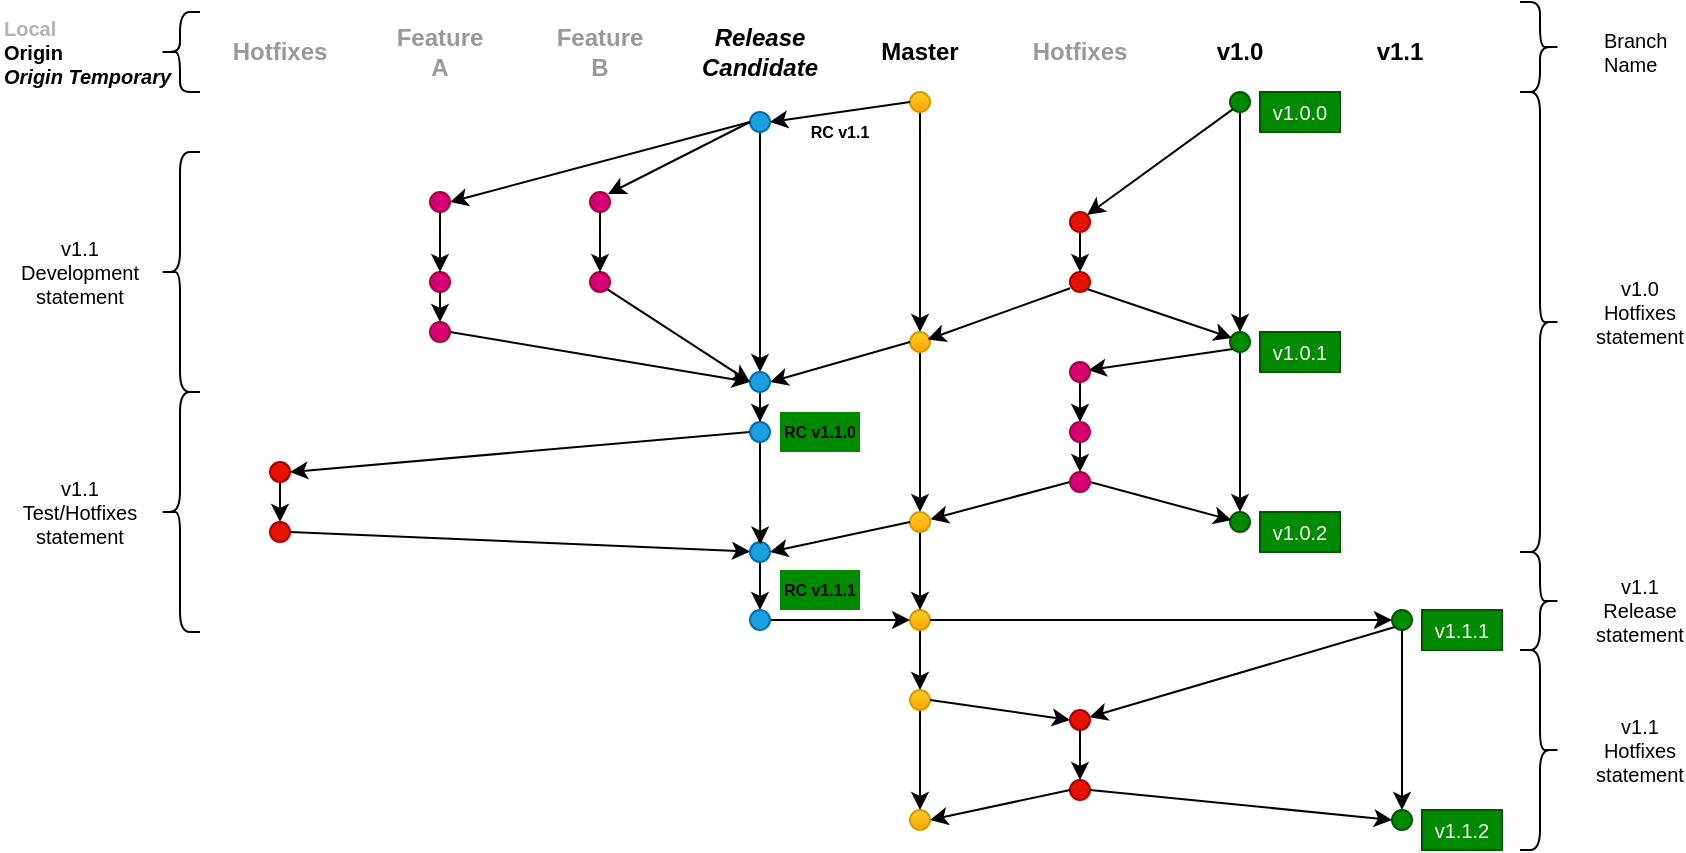 <mxfile version="14.2.9" type="github">
  <diagram name="Page-2" id="JZp0LYgIPEKNpuG5PZDB">
    <mxGraphModel dx="981" dy="486" grid="1" gridSize="10" guides="1" tooltips="1" connect="1" arrows="1" fold="1" page="1" pageScale="1" pageWidth="850" pageHeight="1100" math="0" shadow="0">
      <root>
        <mxCell id="TkWctTb4kfssdJq24P7h-0" />
        <mxCell id="TkWctTb4kfssdJq24P7h-1" parent="TkWctTb4kfssdJq24P7h-0" />
        <mxCell id="TkWctTb4kfssdJq24P7h-2" value="v1.0" style="text;html=1;strokeColor=none;fillColor=none;align=center;verticalAlign=middle;whiteSpace=wrap;rounded=0;fontStyle=1" parent="TkWctTb4kfssdJq24P7h-1" vertex="1">
          <mxGeometry x="600" y="20" width="40" height="20" as="geometry" />
        </mxCell>
        <mxCell id="TkWctTb4kfssdJq24P7h-3" value="Release Candidate" style="text;html=1;strokeColor=none;fillColor=none;align=center;verticalAlign=middle;whiteSpace=wrap;rounded=0;fontStyle=3" parent="TkWctTb4kfssdJq24P7h-1" vertex="1">
          <mxGeometry x="360" y="20" width="40" height="20" as="geometry" />
        </mxCell>
        <mxCell id="TkWctTb4kfssdJq24P7h-4" value="Feature A" style="text;html=1;strokeColor=none;fillColor=none;align=center;verticalAlign=middle;whiteSpace=wrap;rounded=0;fontColor=#999999;fontStyle=1" parent="TkWctTb4kfssdJq24P7h-1" vertex="1">
          <mxGeometry x="200" y="20" width="40" height="20" as="geometry" />
        </mxCell>
        <mxCell id="TkWctTb4kfssdJq24P7h-5" value="Master" style="text;html=1;strokeColor=none;fillColor=none;align=center;verticalAlign=middle;whiteSpace=wrap;rounded=0;fontStyle=1" parent="TkWctTb4kfssdJq24P7h-1" vertex="1">
          <mxGeometry x="440" y="20" width="40" height="20" as="geometry" />
        </mxCell>
        <mxCell id="TkWctTb4kfssdJq24P7h-6" value="Hotfixes" style="text;html=1;strokeColor=none;fillColor=none;align=center;verticalAlign=middle;whiteSpace=wrap;rounded=0;fontColor=#999999;fontStyle=1" parent="TkWctTb4kfssdJq24P7h-1" vertex="1">
          <mxGeometry x="110" y="20" width="60" height="20" as="geometry" />
        </mxCell>
        <mxCell id="TkWctTb4kfssdJq24P7h-7" value="" style="edgeStyle=none;rounded=0;orthogonalLoop=1;jettySize=auto;html=1;fontSize=10;fontColor=#000000;" parent="TkWctTb4kfssdJq24P7h-1" source="TkWctTb4kfssdJq24P7h-8" target="TkWctTb4kfssdJq24P7h-51" edge="1">
          <mxGeometry relative="1" as="geometry" />
        </mxCell>
        <mxCell id="TkWctTb4kfssdJq24P7h-8" value="" style="ellipse;whiteSpace=wrap;html=1;aspect=fixed;fillColor=#008a00;strokeColor=#005700;fontColor=#ffffff;" parent="TkWctTb4kfssdJq24P7h-1" vertex="1">
          <mxGeometry x="615" y="50" width="10" height="10" as="geometry" />
        </mxCell>
        <mxCell id="TkWctTb4kfssdJq24P7h-9" value="" style="edgeStyle=none;rounded=0;orthogonalLoop=1;jettySize=auto;html=1;fontSize=10;fontColor=#000000;" parent="TkWctTb4kfssdJq24P7h-1" source="TkWctTb4kfssdJq24P7h-10" target="TkWctTb4kfssdJq24P7h-41" edge="1">
          <mxGeometry relative="1" as="geometry" />
        </mxCell>
        <mxCell id="TkWctTb4kfssdJq24P7h-10" value="" style="ellipse;whiteSpace=wrap;html=1;aspect=fixed;fillColor=#ffcd28;strokeColor=#d79b00;gradientColor=#ffa500;" parent="TkWctTb4kfssdJq24P7h-1" vertex="1">
          <mxGeometry x="455" y="50" width="10" height="10" as="geometry" />
        </mxCell>
        <mxCell id="TkWctTb4kfssdJq24P7h-12" value="Feature B" style="text;html=1;strokeColor=none;fillColor=none;align=center;verticalAlign=middle;whiteSpace=wrap;rounded=0;fontColor=#999999;fontStyle=1" parent="TkWctTb4kfssdJq24P7h-1" vertex="1">
          <mxGeometry x="280" y="20" width="40" height="20" as="geometry" />
        </mxCell>
        <mxCell id="TkWctTb4kfssdJq24P7h-13" value="" style="ellipse;whiteSpace=wrap;html=1;aspect=fixed;fillColor=#d80073;strokeColor=#A50040;fontColor=#ffffff;" parent="TkWctTb4kfssdJq24P7h-1" vertex="1">
          <mxGeometry x="215" y="100" width="10" height="10" as="geometry" />
        </mxCell>
        <mxCell id="TkWctTb4kfssdJq24P7h-15" value="v1.0.0" style="text;html=1;strokeColor=#005700;fillColor=#008a00;align=center;verticalAlign=middle;whiteSpace=wrap;rounded=0;fontSize=10;fontColor=#ffffff;" parent="TkWctTb4kfssdJq24P7h-1" vertex="1">
          <mxGeometry x="630" y="50" width="40" height="20" as="geometry" />
        </mxCell>
        <mxCell id="TkWctTb4kfssdJq24P7h-16" value="" style="ellipse;whiteSpace=wrap;html=1;aspect=fixed;fillColor=#d80073;strokeColor=#A50040;fontColor=#ffffff;" parent="TkWctTb4kfssdJq24P7h-1" vertex="1">
          <mxGeometry x="295" y="100" width="10" height="10" as="geometry" />
        </mxCell>
        <mxCell id="TkWctTb4kfssdJq24P7h-18" value="" style="ellipse;whiteSpace=wrap;html=1;aspect=fixed;fillColor=#d80073;strokeColor=#A50040;fontColor=#ffffff;" parent="TkWctTb4kfssdJq24P7h-1" vertex="1">
          <mxGeometry x="295" y="140" width="10" height="10" as="geometry" />
        </mxCell>
        <mxCell id="TkWctTb4kfssdJq24P7h-19" value="" style="ellipse;whiteSpace=wrap;html=1;aspect=fixed;fillColor=#d80073;strokeColor=#A50040;fontColor=#ffffff;" parent="TkWctTb4kfssdJq24P7h-1" vertex="1">
          <mxGeometry x="215" y="165" width="10" height="10" as="geometry" />
        </mxCell>
        <mxCell id="TkWctTb4kfssdJq24P7h-20" value="" style="ellipse;whiteSpace=wrap;html=1;aspect=fixed;fillColor=#d80073;strokeColor=#A50040;fontColor=#ffffff;" parent="TkWctTb4kfssdJq24P7h-1" vertex="1">
          <mxGeometry x="215" y="140" width="10" height="10" as="geometry" />
        </mxCell>
        <mxCell id="TkWctTb4kfssdJq24P7h-21" value="" style="endArrow=classic;html=1;exitX=0.5;exitY=1;exitDx=0;exitDy=0;entryX=0.5;entryY=0;entryDx=0;entryDy=0;elbow=vertical;" parent="TkWctTb4kfssdJq24P7h-1" source="TkWctTb4kfssdJq24P7h-13" target="TkWctTb4kfssdJq24P7h-20" edge="1">
          <mxGeometry width="50" height="50" relative="1" as="geometry">
            <mxPoint x="305" y="95" as="sourcePoint" />
            <mxPoint x="235" y="115" as="targetPoint" />
          </mxGeometry>
        </mxCell>
        <mxCell id="TkWctTb4kfssdJq24P7h-22" value="" style="endArrow=classic;html=1;exitX=0.5;exitY=1;exitDx=0;exitDy=0;entryX=0.5;entryY=0;entryDx=0;entryDy=0;elbow=vertical;" parent="TkWctTb4kfssdJq24P7h-1" source="TkWctTb4kfssdJq24P7h-20" target="TkWctTb4kfssdJq24P7h-19" edge="1">
          <mxGeometry width="50" height="50" relative="1" as="geometry">
            <mxPoint x="315" y="105" as="sourcePoint" />
            <mxPoint x="245" y="125" as="targetPoint" />
          </mxGeometry>
        </mxCell>
        <mxCell id="TkWctTb4kfssdJq24P7h-23" value="" style="endArrow=classic;html=1;exitX=0.5;exitY=1;exitDx=0;exitDy=0;entryX=0.5;entryY=0;entryDx=0;entryDy=0;elbow=vertical;" parent="TkWctTb4kfssdJq24P7h-1" source="TkWctTb4kfssdJq24P7h-16" target="TkWctTb4kfssdJq24P7h-18" edge="1">
          <mxGeometry width="50" height="50" relative="1" as="geometry">
            <mxPoint x="485" y="115" as="sourcePoint" />
            <mxPoint x="415" y="135" as="targetPoint" />
          </mxGeometry>
        </mxCell>
        <mxCell id="TkWctTb4kfssdJq24P7h-24" value="" style="edgeStyle=none;rounded=0;orthogonalLoop=1;jettySize=auto;html=1;fontSize=10;fontColor=#000000;" parent="TkWctTb4kfssdJq24P7h-1" source="TkWctTb4kfssdJq24P7h-25" target="TkWctTb4kfssdJq24P7h-30" edge="1">
          <mxGeometry relative="1" as="geometry" />
        </mxCell>
        <mxCell id="TkWctTb4kfssdJq24P7h-25" value="" style="ellipse;whiteSpace=wrap;html=1;aspect=fixed;fillColor=#1ba1e2;strokeColor=#006EAF;fontColor=#ffffff;" parent="TkWctTb4kfssdJq24P7h-1" vertex="1">
          <mxGeometry x="375" y="60" width="10" height="10" as="geometry" />
        </mxCell>
        <mxCell id="TkWctTb4kfssdJq24P7h-28" value="RC v1.1" style="text;html=1;strokeColor=none;fillColor=none;align=center;verticalAlign=middle;whiteSpace=wrap;rounded=0;fontSize=8;fontStyle=1" parent="TkWctTb4kfssdJq24P7h-1" vertex="1">
          <mxGeometry x="400" y="60" width="40" height="20" as="geometry" />
        </mxCell>
        <mxCell id="TkWctTb4kfssdJq24P7h-29" value="" style="edgeStyle=none;rounded=0;orthogonalLoop=1;jettySize=auto;html=1;fontSize=10;fontColor=#000000;exitX=1;exitY=0.5;exitDx=0;exitDy=0;" parent="TkWctTb4kfssdJq24P7h-1" source="TkWctTb4kfssdJq24P7h-35" target="TkWctTb4kfssdJq24P7h-34" edge="1">
          <mxGeometry relative="1" as="geometry" />
        </mxCell>
        <mxCell id="NBKaRx2GH61TC7q8MGm5-10" value="" style="edgeStyle=orthogonalEdgeStyle;rounded=0;orthogonalLoop=1;jettySize=auto;html=1;" edge="1" parent="TkWctTb4kfssdJq24P7h-1" source="TkWctTb4kfssdJq24P7h-30" target="NBKaRx2GH61TC7q8MGm5-9">
          <mxGeometry relative="1" as="geometry" />
        </mxCell>
        <mxCell id="TkWctTb4kfssdJq24P7h-30" value="" style="ellipse;whiteSpace=wrap;html=1;aspect=fixed;fillColor=#1ba1e2;strokeColor=#006EAF;fontColor=#ffffff;" parent="TkWctTb4kfssdJq24P7h-1" vertex="1">
          <mxGeometry x="375" y="190" width="10" height="10" as="geometry" />
        </mxCell>
        <mxCell id="TkWctTb4kfssdJq24P7h-31" value="" style="edgeStyle=none;rounded=0;orthogonalLoop=1;jettySize=auto;html=1;fontSize=10;fontColor=#000000;" parent="TkWctTb4kfssdJq24P7h-1" source="TkWctTb4kfssdJq24P7h-32" target="TkWctTb4kfssdJq24P7h-35" edge="1">
          <mxGeometry relative="1" as="geometry" />
        </mxCell>
        <mxCell id="TkWctTb4kfssdJq24P7h-32" value="" style="ellipse;whiteSpace=wrap;html=1;aspect=fixed;fillColor=#e51400;strokeColor=#B20000;fontColor=#ffffff;" parent="TkWctTb4kfssdJq24P7h-1" vertex="1">
          <mxGeometry x="135" y="235" width="10" height="10" as="geometry" />
        </mxCell>
        <mxCell id="TkWctTb4kfssdJq24P7h-33" value="" style="edgeStyle=none;rounded=0;orthogonalLoop=1;jettySize=auto;html=1;fontSize=10;fontColor=#000000;entryX=1;entryY=0.5;entryDx=0;entryDy=0;exitX=0;exitY=0.5;exitDx=0;exitDy=0;" parent="TkWctTb4kfssdJq24P7h-1" source="NBKaRx2GH61TC7q8MGm5-9" target="TkWctTb4kfssdJq24P7h-32" edge="1">
          <mxGeometry relative="1" as="geometry">
            <mxPoint x="350" y="220" as="sourcePoint" />
            <mxPoint x="170" y="290" as="targetPoint" />
          </mxGeometry>
        </mxCell>
        <mxCell id="NBKaRx2GH61TC7q8MGm5-15" value="" style="edgeStyle=orthogonalEdgeStyle;rounded=0;orthogonalLoop=1;jettySize=auto;html=1;fontSize=8;" edge="1" parent="TkWctTb4kfssdJq24P7h-1" source="TkWctTb4kfssdJq24P7h-34" target="NBKaRx2GH61TC7q8MGm5-14">
          <mxGeometry relative="1" as="geometry" />
        </mxCell>
        <mxCell id="TkWctTb4kfssdJq24P7h-34" value="" style="ellipse;whiteSpace=wrap;html=1;aspect=fixed;fillColor=#1ba1e2;strokeColor=#006EAF;fontColor=#ffffff;" parent="TkWctTb4kfssdJq24P7h-1" vertex="1">
          <mxGeometry x="375" y="275" width="10" height="10" as="geometry" />
        </mxCell>
        <mxCell id="TkWctTb4kfssdJq24P7h-35" value="" style="ellipse;whiteSpace=wrap;html=1;aspect=fixed;fillColor=#e51400;strokeColor=#B20000;fontColor=#ffffff;" parent="TkWctTb4kfssdJq24P7h-1" vertex="1">
          <mxGeometry x="135" y="265" width="10" height="10" as="geometry" />
        </mxCell>
        <mxCell id="TkWctTb4kfssdJq24P7h-36" value="RC v1.1.0" style="text;html=1;strokeColor=none;align=center;verticalAlign=middle;whiteSpace=wrap;rounded=0;fontSize=8;fontStyle=1;labelBackgroundColor=none;fillColor=#008A00;" parent="TkWctTb4kfssdJq24P7h-1" vertex="1">
          <mxGeometry x="390" y="210" width="40" height="20" as="geometry" />
        </mxCell>
        <mxCell id="TkWctTb4kfssdJq24P7h-37" value="" style="edgeStyle=none;rounded=0;orthogonalLoop=1;jettySize=auto;html=1;fontSize=10;fontColor=#000000;exitX=0.5;exitY=1;exitDx=0;exitDy=0;" parent="TkWctTb4kfssdJq24P7h-1" source="NBKaRx2GH61TC7q8MGm5-18" target="TkWctTb4kfssdJq24P7h-70" edge="1">
          <mxGeometry relative="1" as="geometry">
            <mxPoint x="360" y="380" as="sourcePoint" />
          </mxGeometry>
        </mxCell>
        <mxCell id="NBKaRx2GH61TC7q8MGm5-19" value="" style="edgeStyle=orthogonalEdgeStyle;rounded=0;orthogonalLoop=1;jettySize=auto;html=1;fontSize=8;fontColor=#000000;" edge="1" parent="TkWctTb4kfssdJq24P7h-1" source="TkWctTb4kfssdJq24P7h-38" target="NBKaRx2GH61TC7q8MGm5-18">
          <mxGeometry relative="1" as="geometry" />
        </mxCell>
        <mxCell id="TkWctTb4kfssdJq24P7h-38" value="" style="ellipse;whiteSpace=wrap;html=1;aspect=fixed;fillColor=#ffcd28;strokeColor=#d79b00;gradientColor=#ffa500;" parent="TkWctTb4kfssdJq24P7h-1" vertex="1">
          <mxGeometry x="455" y="309" width="10" height="10" as="geometry" />
        </mxCell>
        <mxCell id="TkWctTb4kfssdJq24P7h-39" value="" style="edgeStyle=none;rounded=0;orthogonalLoop=1;jettySize=auto;html=1;fontSize=10;fontColor=#000000;exitX=1;exitY=0.5;exitDx=0;exitDy=0;entryX=0;entryY=0.5;entryDx=0;entryDy=0;" parent="TkWctTb4kfssdJq24P7h-1" source="NBKaRx2GH61TC7q8MGm5-14" target="TkWctTb4kfssdJq24P7h-38" edge="1">
          <mxGeometry relative="1" as="geometry">
            <mxPoint x="270" y="360" as="sourcePoint" />
            <mxPoint x="340.353" y="388.155" as="targetPoint" />
          </mxGeometry>
        </mxCell>
        <mxCell id="TkWctTb4kfssdJq24P7h-40" value="" style="edgeStyle=none;rounded=0;orthogonalLoop=1;jettySize=auto;html=1;fontSize=10;fontColor=#000000;" parent="TkWctTb4kfssdJq24P7h-1" source="TkWctTb4kfssdJq24P7h-41" target="TkWctTb4kfssdJq24P7h-43" edge="1">
          <mxGeometry relative="1" as="geometry" />
        </mxCell>
        <mxCell id="TkWctTb4kfssdJq24P7h-41" value="" style="ellipse;whiteSpace=wrap;html=1;aspect=fixed;fillColor=#ffcd28;strokeColor=#d79b00;gradientColor=#ffa500;" parent="TkWctTb4kfssdJq24P7h-1" vertex="1">
          <mxGeometry x="455" y="170" width="10" height="10" as="geometry" />
        </mxCell>
        <mxCell id="TkWctTb4kfssdJq24P7h-42" value="" style="edgeStyle=none;rounded=0;orthogonalLoop=1;jettySize=auto;html=1;fontSize=10;fontColor=#000000;" parent="TkWctTb4kfssdJq24P7h-1" source="TkWctTb4kfssdJq24P7h-43" target="TkWctTb4kfssdJq24P7h-38" edge="1">
          <mxGeometry relative="1" as="geometry" />
        </mxCell>
        <mxCell id="TkWctTb4kfssdJq24P7h-43" value="" style="ellipse;whiteSpace=wrap;html=1;aspect=fixed;fillColor=#ffcd28;strokeColor=#d79b00;gradientColor=#ffa500;" parent="TkWctTb4kfssdJq24P7h-1" vertex="1">
          <mxGeometry x="455" y="260" width="10" height="10" as="geometry" />
        </mxCell>
        <mxCell id="TkWctTb4kfssdJq24P7h-44" value="Hotfixes" style="text;html=1;strokeColor=none;fillColor=none;align=center;verticalAlign=middle;whiteSpace=wrap;rounded=0;fontColor=#999999;fontStyle=1" parent="TkWctTb4kfssdJq24P7h-1" vertex="1">
          <mxGeometry x="510" y="20" width="60" height="20" as="geometry" />
        </mxCell>
        <mxCell id="TkWctTb4kfssdJq24P7h-45" value="" style="edgeStyle=none;rounded=0;orthogonalLoop=1;jettySize=auto;html=1;fontSize=10;fontColor=#000000;" parent="TkWctTb4kfssdJq24P7h-1" source="TkWctTb4kfssdJq24P7h-46" target="TkWctTb4kfssdJq24P7h-49" edge="1">
          <mxGeometry relative="1" as="geometry" />
        </mxCell>
        <mxCell id="TkWctTb4kfssdJq24P7h-46" value="" style="ellipse;whiteSpace=wrap;html=1;aspect=fixed;fillColor=#e51400;strokeColor=#B20000;fontColor=#ffffff;" parent="TkWctTb4kfssdJq24P7h-1" vertex="1">
          <mxGeometry x="535" y="110" width="10" height="10" as="geometry" />
        </mxCell>
        <mxCell id="TkWctTb4kfssdJq24P7h-47" value="" style="endArrow=classic;html=1;exitX=0;exitY=1;exitDx=0;exitDy=0;entryX=1;entryY=0;entryDx=0;entryDy=0;" parent="TkWctTb4kfssdJq24P7h-1" source="TkWctTb4kfssdJq24P7h-8" target="TkWctTb4kfssdJq24P7h-46" edge="1">
          <mxGeometry width="50" height="50" relative="1" as="geometry">
            <mxPoint x="625" y="95" as="sourcePoint" />
            <mxPoint x="544" y="121" as="targetPoint" />
          </mxGeometry>
        </mxCell>
        <mxCell id="TkWctTb4kfssdJq24P7h-48" value="" style="endArrow=classic;html=1;entryX=0.881;entryY=0.375;entryDx=0;entryDy=0;entryPerimeter=0;exitX=0.005;exitY=0.812;exitDx=0;exitDy=0;exitPerimeter=0;" parent="TkWctTb4kfssdJq24P7h-1" source="TkWctTb4kfssdJq24P7h-49" target="TkWctTb4kfssdJq24P7h-41" edge="1">
          <mxGeometry width="50" height="50" relative="1" as="geometry">
            <mxPoint x="536" y="174" as="sourcePoint" />
            <mxPoint x="479.996" y="186.464" as="targetPoint" />
          </mxGeometry>
        </mxCell>
        <mxCell id="TkWctTb4kfssdJq24P7h-49" value="" style="ellipse;whiteSpace=wrap;html=1;aspect=fixed;fillColor=#e51400;strokeColor=#B20000;fontColor=#ffffff;" parent="TkWctTb4kfssdJq24P7h-1" vertex="1">
          <mxGeometry x="535" y="140" width="10" height="10" as="geometry" />
        </mxCell>
        <mxCell id="TkWctTb4kfssdJq24P7h-50" value="" style="edgeStyle=none;rounded=0;orthogonalLoop=1;jettySize=auto;html=1;fontSize=10;fontColor=#000000;" parent="TkWctTb4kfssdJq24P7h-1" source="TkWctTb4kfssdJq24P7h-51" target="TkWctTb4kfssdJq24P7h-58" edge="1">
          <mxGeometry relative="1" as="geometry" />
        </mxCell>
        <mxCell id="TkWctTb4kfssdJq24P7h-51" value="" style="ellipse;whiteSpace=wrap;html=1;aspect=fixed;fillColor=#008a00;strokeColor=#005700;fontColor=#ffffff;" parent="TkWctTb4kfssdJq24P7h-1" vertex="1">
          <mxGeometry x="615" y="170" width="10" height="10" as="geometry" />
        </mxCell>
        <mxCell id="TkWctTb4kfssdJq24P7h-52" value="" style="endArrow=classic;html=1;exitX=1;exitY=1;exitDx=0;exitDy=0;" parent="TkWctTb4kfssdJq24P7h-1" source="TkWctTb4kfssdJq24P7h-49" edge="1">
          <mxGeometry width="50" height="50" relative="1" as="geometry">
            <mxPoint x="545.05" y="158.12" as="sourcePoint" />
            <mxPoint x="616" y="173" as="targetPoint" />
          </mxGeometry>
        </mxCell>
        <mxCell id="TkWctTb4kfssdJq24P7h-53" value="v1.0.1" style="text;html=1;strokeColor=#005700;fillColor=#008a00;align=center;verticalAlign=middle;whiteSpace=wrap;rounded=0;fontSize=10;fontColor=#ffffff;" parent="TkWctTb4kfssdJq24P7h-1" vertex="1">
          <mxGeometry x="630" y="170" width="40" height="20" as="geometry" />
        </mxCell>
        <mxCell id="TkWctTb4kfssdJq24P7h-54" value="" style="edgeStyle=none;rounded=0;orthogonalLoop=1;jettySize=auto;html=1;fontSize=10;fontColor=#000000;" parent="TkWctTb4kfssdJq24P7h-1" source="TkWctTb4kfssdJq24P7h-55" target="TkWctTb4kfssdJq24P7h-87" edge="1">
          <mxGeometry relative="1" as="geometry" />
        </mxCell>
        <mxCell id="TkWctTb4kfssdJq24P7h-55" value="" style="ellipse;whiteSpace=wrap;html=1;aspect=fixed;fillColor=#d80073;strokeColor=#A50040;fontColor=#ffffff;" parent="TkWctTb4kfssdJq24P7h-1" vertex="1">
          <mxGeometry x="535" y="185" width="10" height="10" as="geometry" />
        </mxCell>
        <mxCell id="TkWctTb4kfssdJq24P7h-56" value="" style="endArrow=classic;html=1;exitX=0;exitY=1;exitDx=0;exitDy=0;entryX=0.923;entryY=0.41;entryDx=0;entryDy=0;entryPerimeter=0;" parent="TkWctTb4kfssdJq24P7h-1" source="TkWctTb4kfssdJq24P7h-51" target="TkWctTb4kfssdJq24P7h-55" edge="1">
          <mxGeometry width="50" height="50" relative="1" as="geometry">
            <mxPoint x="569.996" y="219.996" as="sourcePoint" />
            <mxPoint x="642.46" y="244.46" as="targetPoint" />
          </mxGeometry>
        </mxCell>
        <mxCell id="TkWctTb4kfssdJq24P7h-58" value="" style="ellipse;whiteSpace=wrap;html=1;aspect=fixed;fillColor=#008a00;strokeColor=#005700;fontColor=#ffffff;" parent="TkWctTb4kfssdJq24P7h-1" vertex="1">
          <mxGeometry x="615" y="260" width="10" height="10" as="geometry" />
        </mxCell>
        <mxCell id="TkWctTb4kfssdJq24P7h-59" value="" style="endArrow=classic;html=1;entryX=0.084;entryY=0.41;entryDx=0;entryDy=0;entryPerimeter=0;exitX=1;exitY=0.5;exitDx=0;exitDy=0;" parent="TkWctTb4kfssdJq24P7h-1" source="TkWctTb4kfssdJq24P7h-88" target="TkWctTb4kfssdJq24P7h-58" edge="1">
          <mxGeometry width="50" height="50" relative="1" as="geometry">
            <mxPoint x="590" y="320" as="sourcePoint" />
            <mxPoint x="527.77" y="267.78" as="targetPoint" />
          </mxGeometry>
        </mxCell>
        <mxCell id="TkWctTb4kfssdJq24P7h-60" value="" style="endArrow=classic;html=1;entryX=1.019;entryY=0.361;entryDx=0;entryDy=0;entryPerimeter=0;exitX=0;exitY=0.5;exitDx=0;exitDy=0;" parent="TkWctTb4kfssdJq24P7h-1" source="TkWctTb4kfssdJq24P7h-88" target="TkWctTb4kfssdJq24P7h-43" edge="1">
          <mxGeometry width="50" height="50" relative="1" as="geometry">
            <mxPoint x="520" y="300" as="sourcePoint" />
            <mxPoint x="520.0" y="250.56" as="targetPoint" />
          </mxGeometry>
        </mxCell>
        <mxCell id="TkWctTb4kfssdJq24P7h-61" value="v1.0.2" style="text;html=1;strokeColor=#005700;fillColor=#008a00;align=center;verticalAlign=middle;whiteSpace=wrap;rounded=0;fontSize=10;fontColor=#ffffff;" parent="TkWctTb4kfssdJq24P7h-1" vertex="1">
          <mxGeometry x="630" y="260" width="40" height="20" as="geometry" />
        </mxCell>
        <mxCell id="TkWctTb4kfssdJq24P7h-62" value="" style="edgeStyle=none;rounded=0;orthogonalLoop=1;jettySize=auto;html=1;fontSize=10;fontColor=#000000;" parent="TkWctTb4kfssdJq24P7h-1" source="TkWctTb4kfssdJq24P7h-63" target="TkWctTb4kfssdJq24P7h-71" edge="1">
          <mxGeometry relative="1" as="geometry" />
        </mxCell>
        <mxCell id="TkWctTb4kfssdJq24P7h-63" value="" style="ellipse;whiteSpace=wrap;html=1;aspect=fixed;fillColor=#008a00;strokeColor=#005700;fontColor=#ffffff;" parent="TkWctTb4kfssdJq24P7h-1" vertex="1">
          <mxGeometry x="696" y="309" width="10" height="10" as="geometry" />
        </mxCell>
        <mxCell id="TkWctTb4kfssdJq24P7h-64" value="" style="edgeStyle=none;rounded=0;orthogonalLoop=1;jettySize=auto;html=1;fontSize=10;fontColor=#000000;exitX=1;exitY=0.5;exitDx=0;exitDy=0;entryX=0;entryY=0.5;entryDx=0;entryDy=0;" parent="TkWctTb4kfssdJq24P7h-1" source="TkWctTb4kfssdJq24P7h-38" target="TkWctTb4kfssdJq24P7h-63" edge="1">
          <mxGeometry relative="1" as="geometry">
            <mxPoint x="545" y="249" as="sourcePoint" />
            <mxPoint x="545" y="369" as="targetPoint" />
          </mxGeometry>
        </mxCell>
        <mxCell id="TkWctTb4kfssdJq24P7h-65" value="v1.1.1" style="text;html=1;strokeColor=#005700;fillColor=#008a00;align=center;verticalAlign=middle;whiteSpace=wrap;rounded=0;fontSize=10;fontColor=#ffffff;" parent="TkWctTb4kfssdJq24P7h-1" vertex="1">
          <mxGeometry x="711" y="309" width="40" height="20" as="geometry" />
        </mxCell>
        <mxCell id="TkWctTb4kfssdJq24P7h-66" value="" style="edgeStyle=none;rounded=0;orthogonalLoop=1;jettySize=auto;html=1;fontSize=10;fontColor=#000000;exitX=0;exitY=1;exitDx=0;exitDy=0;" parent="TkWctTb4kfssdJq24P7h-1" source="TkWctTb4kfssdJq24P7h-63" target="TkWctTb4kfssdJq24P7h-67" edge="1">
          <mxGeometry relative="1" as="geometry">
            <mxPoint x="540" y="269" as="sourcePoint" />
          </mxGeometry>
        </mxCell>
        <mxCell id="TkWctTb4kfssdJq24P7h-67" value="" style="ellipse;whiteSpace=wrap;html=1;aspect=fixed;fillColor=#e51400;strokeColor=#B20000;fontColor=#ffffff;" parent="TkWctTb4kfssdJq24P7h-1" vertex="1">
          <mxGeometry x="535" y="359" width="10" height="10" as="geometry" />
        </mxCell>
        <mxCell id="TkWctTb4kfssdJq24P7h-68" value="" style="edgeStyle=none;rounded=0;orthogonalLoop=1;jettySize=auto;html=1;fontSize=10;fontColor=#000000;exitX=0.5;exitY=1;exitDx=0;exitDy=0;" parent="TkWctTb4kfssdJq24P7h-1" source="TkWctTb4kfssdJq24P7h-67" target="TkWctTb4kfssdJq24P7h-69" edge="1">
          <mxGeometry relative="1" as="geometry">
            <mxPoint x="540" y="369" as="sourcePoint" />
          </mxGeometry>
        </mxCell>
        <mxCell id="TkWctTb4kfssdJq24P7h-69" value="" style="ellipse;whiteSpace=wrap;html=1;aspect=fixed;fillColor=#e51400;strokeColor=#B20000;fontColor=#ffffff;" parent="TkWctTb4kfssdJq24P7h-1" vertex="1">
          <mxGeometry x="535" y="394" width="10" height="10" as="geometry" />
        </mxCell>
        <mxCell id="TkWctTb4kfssdJq24P7h-70" value="" style="ellipse;whiteSpace=wrap;html=1;aspect=fixed;fillColor=#ffcd28;strokeColor=#d79b00;gradientColor=#ffa500;" parent="TkWctTb4kfssdJq24P7h-1" vertex="1">
          <mxGeometry x="455" y="409" width="10" height="10" as="geometry" />
        </mxCell>
        <mxCell id="TkWctTb4kfssdJq24P7h-71" value="" style="ellipse;whiteSpace=wrap;html=1;aspect=fixed;fillColor=#008a00;strokeColor=#005700;fontColor=#ffffff;" parent="TkWctTb4kfssdJq24P7h-1" vertex="1">
          <mxGeometry x="696" y="409" width="10" height="10" as="geometry" />
        </mxCell>
        <mxCell id="TkWctTb4kfssdJq24P7h-72" value="" style="edgeStyle=none;rounded=0;orthogonalLoop=1;jettySize=auto;html=1;fontSize=10;fontColor=#000000;exitX=1;exitY=0.5;exitDx=0;exitDy=0;entryX=0;entryY=0.5;entryDx=0;entryDy=0;" parent="TkWctTb4kfssdJq24P7h-1" source="TkWctTb4kfssdJq24P7h-69" target="TkWctTb4kfssdJq24P7h-71" edge="1">
          <mxGeometry relative="1" as="geometry">
            <mxPoint x="560" y="389" as="sourcePoint" />
            <mxPoint x="560" y="419" as="targetPoint" />
          </mxGeometry>
        </mxCell>
        <mxCell id="TkWctTb4kfssdJq24P7h-73" value="" style="edgeStyle=none;rounded=0;orthogonalLoop=1;jettySize=auto;html=1;fontSize=10;fontColor=#000000;exitX=0;exitY=0.5;exitDx=0;exitDy=0;entryX=1;entryY=0.5;entryDx=0;entryDy=0;" parent="TkWctTb4kfssdJq24P7h-1" source="TkWctTb4kfssdJq24P7h-69" target="TkWctTb4kfssdJq24P7h-70" edge="1">
          <mxGeometry relative="1" as="geometry">
            <mxPoint x="520" y="389" as="sourcePoint" />
            <mxPoint x="520" y="419" as="targetPoint" />
          </mxGeometry>
        </mxCell>
        <mxCell id="TkWctTb4kfssdJq24P7h-74" value="v1.1.2" style="text;html=1;strokeColor=#005700;fillColor=#008a00;align=center;verticalAlign=middle;whiteSpace=wrap;rounded=0;fontSize=10;fontColor=#ffffff;" parent="TkWctTb4kfssdJq24P7h-1" vertex="1">
          <mxGeometry x="711" y="409" width="40" height="20" as="geometry" />
        </mxCell>
        <mxCell id="TkWctTb4kfssdJq24P7h-75" value="" style="shape=curlyBracket;whiteSpace=wrap;html=1;rounded=1;fontSize=10;fontColor=#000000;" parent="TkWctTb4kfssdJq24P7h-1" vertex="1">
          <mxGeometry x="80" y="80" width="20" height="120" as="geometry" />
        </mxCell>
        <mxCell id="TkWctTb4kfssdJq24P7h-76" value="v1.1 Development statement" style="text;html=1;strokeColor=none;fillColor=none;align=center;verticalAlign=middle;whiteSpace=wrap;rounded=0;fontSize=10;fontColor=#000000;" parent="TkWctTb4kfssdJq24P7h-1" vertex="1">
          <mxGeometry x="20" y="130" width="40" height="20" as="geometry" />
        </mxCell>
        <mxCell id="TkWctTb4kfssdJq24P7h-77" value="" style="shape=curlyBracket;whiteSpace=wrap;html=1;rounded=1;fontSize=10;fontColor=#000000;" parent="TkWctTb4kfssdJq24P7h-1" vertex="1">
          <mxGeometry x="80" y="200" width="20" height="120" as="geometry" />
        </mxCell>
        <mxCell id="TkWctTb4kfssdJq24P7h-78" value="v1.1 Test/Hotfixes statement" style="text;html=1;strokeColor=none;fillColor=none;align=center;verticalAlign=middle;whiteSpace=wrap;rounded=0;fontSize=10;fontColor=#000000;" parent="TkWctTb4kfssdJq24P7h-1" vertex="1">
          <mxGeometry x="20" y="250" width="40" height="20" as="geometry" />
        </mxCell>
        <mxCell id="TkWctTb4kfssdJq24P7h-79" value="" style="shape=curlyBracket;whiteSpace=wrap;html=1;rounded=1;fontSize=10;fontColor=#000000;direction=west;" parent="TkWctTb4kfssdJq24P7h-1" vertex="1">
          <mxGeometry x="760" y="280" width="20" height="49" as="geometry" />
        </mxCell>
        <mxCell id="TkWctTb4kfssdJq24P7h-80" value="v1.1 Release statement" style="text;html=1;strokeColor=none;fillColor=none;align=center;verticalAlign=middle;whiteSpace=wrap;rounded=0;fontSize=10;fontColor=#000000;" parent="TkWctTb4kfssdJq24P7h-1" vertex="1">
          <mxGeometry x="800" y="299" width="40" height="20" as="geometry" />
        </mxCell>
        <mxCell id="TkWctTb4kfssdJq24P7h-81" value="" style="shape=curlyBracket;whiteSpace=wrap;html=1;rounded=1;fontSize=10;fontColor=#000000;direction=west;" parent="TkWctTb4kfssdJq24P7h-1" vertex="1">
          <mxGeometry x="760" y="329" width="20" height="100" as="geometry" />
        </mxCell>
        <mxCell id="TkWctTb4kfssdJq24P7h-82" value="v1.1 Hotfixes statement" style="text;html=1;strokeColor=none;fillColor=none;align=center;verticalAlign=middle;whiteSpace=wrap;rounded=0;fontSize=10;fontColor=#000000;" parent="TkWctTb4kfssdJq24P7h-1" vertex="1">
          <mxGeometry x="800" y="369" width="40" height="20" as="geometry" />
        </mxCell>
        <mxCell id="TkWctTb4kfssdJq24P7h-83" value="" style="shape=curlyBracket;whiteSpace=wrap;html=1;rounded=1;fontSize=10;fontColor=#000000;direction=west;" parent="TkWctTb4kfssdJq24P7h-1" vertex="1">
          <mxGeometry x="760" y="50" width="20" height="230" as="geometry" />
        </mxCell>
        <mxCell id="TkWctTb4kfssdJq24P7h-84" value="v1.0 Hotfixes statement" style="text;html=1;strokeColor=none;fillColor=none;align=center;verticalAlign=middle;whiteSpace=wrap;rounded=0;fontSize=10;fontColor=#000000;" parent="TkWctTb4kfssdJq24P7h-1" vertex="1">
          <mxGeometry x="800" y="150" width="40" height="20" as="geometry" />
        </mxCell>
        <mxCell id="TkWctTb4kfssdJq24P7h-86" value="" style="edgeStyle=none;rounded=0;orthogonalLoop=1;jettySize=auto;html=1;fontSize=10;fontColor=#000000;" parent="TkWctTb4kfssdJq24P7h-1" source="TkWctTb4kfssdJq24P7h-87" target="TkWctTb4kfssdJq24P7h-88" edge="1">
          <mxGeometry relative="1" as="geometry" />
        </mxCell>
        <mxCell id="TkWctTb4kfssdJq24P7h-87" value="" style="ellipse;whiteSpace=wrap;html=1;aspect=fixed;fillColor=#d80073;strokeColor=#A50040;fontColor=#ffffff;" parent="TkWctTb4kfssdJq24P7h-1" vertex="1">
          <mxGeometry x="535" y="215" width="10" height="10" as="geometry" />
        </mxCell>
        <mxCell id="TkWctTb4kfssdJq24P7h-88" value="" style="ellipse;whiteSpace=wrap;html=1;aspect=fixed;fillColor=#d80073;strokeColor=#A50040;fontColor=#ffffff;" parent="TkWctTb4kfssdJq24P7h-1" vertex="1">
          <mxGeometry x="535" y="240" width="10" height="10" as="geometry" />
        </mxCell>
        <mxCell id="TkWctTb4kfssdJq24P7h-90" value="" style="shape=curlyBracket;whiteSpace=wrap;html=1;rounded=1;fontSize=10;fontColor=#000000;" parent="TkWctTb4kfssdJq24P7h-1" vertex="1">
          <mxGeometry x="80" y="10" width="20" height="40" as="geometry" />
        </mxCell>
        <mxCell id="TkWctTb4kfssdJq24P7h-91" value="" style="endArrow=classic;html=1;entryX=1;entryY=0.5;entryDx=0;entryDy=0;exitX=0;exitY=0.5;exitDx=0;exitDy=0;" parent="TkWctTb4kfssdJq24P7h-1" source="TkWctTb4kfssdJq24P7h-43" target="TkWctTb4kfssdJq24P7h-34" edge="1">
          <mxGeometry width="50" height="50" relative="1" as="geometry">
            <mxPoint x="374.81" y="270" as="sourcePoint" />
            <mxPoint x="305.0" y="288.61" as="targetPoint" />
          </mxGeometry>
        </mxCell>
        <mxCell id="TkWctTb4kfssdJq24P7h-92" value="v1.1" style="text;html=1;strokeColor=none;fillColor=none;align=center;verticalAlign=middle;whiteSpace=wrap;rounded=0;fontStyle=1" parent="TkWctTb4kfssdJq24P7h-1" vertex="1">
          <mxGeometry x="680" y="20" width="40" height="20" as="geometry" />
        </mxCell>
        <mxCell id="gcjvndC-76lZbf_1bBcf-0" value="&lt;font color=&quot;#b3b3b3&quot;&gt;Local&lt;/font&gt;&lt;br&gt;Origin&lt;br&gt;&lt;i&gt;Origin Temporary&lt;/i&gt;" style="text;html=1;strokeColor=none;fillColor=none;align=left;verticalAlign=middle;whiteSpace=wrap;rounded=0;fontSize=10;fontColor=#000000;fontStyle=1" parent="TkWctTb4kfssdJq24P7h-1" vertex="1">
          <mxGeometry y="5" width="100" height="50" as="geometry" />
        </mxCell>
        <mxCell id="NBKaRx2GH61TC7q8MGm5-3" value="" style="endArrow=classic;html=1;entryX=1;entryY=0.5;entryDx=0;entryDy=0;exitX=0;exitY=0.5;exitDx=0;exitDy=0;" edge="1" parent="TkWctTb4kfssdJq24P7h-1" source="TkWctTb4kfssdJq24P7h-10" target="TkWctTb4kfssdJq24P7h-25">
          <mxGeometry width="50" height="50" relative="1" as="geometry">
            <mxPoint x="456.24" y="100" as="sourcePoint" />
            <mxPoint x="385.0" y="125.63" as="targetPoint" />
          </mxGeometry>
        </mxCell>
        <mxCell id="NBKaRx2GH61TC7q8MGm5-4" value="" style="endArrow=classic;html=1;exitX=0;exitY=0.5;exitDx=0;exitDy=0;" edge="1" parent="TkWctTb4kfssdJq24P7h-1" source="TkWctTb4kfssdJq24P7h-25">
          <mxGeometry width="50" height="50" relative="1" as="geometry">
            <mxPoint x="360" y="65" as="sourcePoint" />
            <mxPoint x="304" y="101" as="targetPoint" />
          </mxGeometry>
        </mxCell>
        <mxCell id="NBKaRx2GH61TC7q8MGm5-5" value="" style="endArrow=classic;html=1;entryX=1;entryY=0.5;entryDx=0;entryDy=0;exitX=0;exitY=0.5;exitDx=0;exitDy=0;" edge="1" parent="TkWctTb4kfssdJq24P7h-1" source="TkWctTb4kfssdJq24P7h-25" target="TkWctTb4kfssdJq24P7h-13">
          <mxGeometry width="50" height="50" relative="1" as="geometry">
            <mxPoint x="380" y="65" as="sourcePoint" />
            <mxPoint x="405.0" y="85" as="targetPoint" />
          </mxGeometry>
        </mxCell>
        <mxCell id="NBKaRx2GH61TC7q8MGm5-6" value="" style="endArrow=classic;html=1;entryX=0;entryY=0.5;entryDx=0;entryDy=0;exitX=1;exitY=1;exitDx=0;exitDy=0;" edge="1" parent="TkWctTb4kfssdJq24P7h-1" source="TkWctTb4kfssdJq24P7h-18" target="TkWctTb4kfssdJq24P7h-30">
          <mxGeometry width="50" height="50" relative="1" as="geometry">
            <mxPoint x="320" y="185" as="sourcePoint" />
            <mxPoint x="250.0" y="195" as="targetPoint" />
          </mxGeometry>
        </mxCell>
        <mxCell id="NBKaRx2GH61TC7q8MGm5-7" value="" style="endArrow=classic;html=1;entryX=0;entryY=0.5;entryDx=0;entryDy=0;exitX=1;exitY=0.5;exitDx=0;exitDy=0;" edge="1" parent="TkWctTb4kfssdJq24P7h-1" source="TkWctTb4kfssdJq24P7h-19" target="TkWctTb4kfssdJq24P7h-30">
          <mxGeometry width="50" height="50" relative="1" as="geometry">
            <mxPoint x="260" y="205" as="sourcePoint" />
            <mxPoint x="190.0" y="215" as="targetPoint" />
          </mxGeometry>
        </mxCell>
        <mxCell id="NBKaRx2GH61TC7q8MGm5-8" value="" style="endArrow=classic;html=1;entryX=1;entryY=0.5;entryDx=0;entryDy=0;exitX=0;exitY=0.5;exitDx=0;exitDy=0;" edge="1" parent="TkWctTb4kfssdJq24P7h-1" source="TkWctTb4kfssdJq24P7h-41" target="TkWctTb4kfssdJq24P7h-30">
          <mxGeometry width="50" height="50" relative="1" as="geometry">
            <mxPoint x="430" y="205" as="sourcePoint" />
            <mxPoint x="360.0" y="215" as="targetPoint" />
          </mxGeometry>
        </mxCell>
        <mxCell id="NBKaRx2GH61TC7q8MGm5-12" value="" style="edgeStyle=orthogonalEdgeStyle;rounded=0;orthogonalLoop=1;jettySize=auto;html=1;entryX=0.512;entryY=0.127;entryDx=0;entryDy=0;entryPerimeter=0;" edge="1" parent="TkWctTb4kfssdJq24P7h-1" source="NBKaRx2GH61TC7q8MGm5-9" target="TkWctTb4kfssdJq24P7h-34">
          <mxGeometry relative="1" as="geometry">
            <mxPoint x="380" y="280" as="targetPoint" />
          </mxGeometry>
        </mxCell>
        <mxCell id="NBKaRx2GH61TC7q8MGm5-9" value="" style="ellipse;whiteSpace=wrap;html=1;aspect=fixed;fillColor=#1ba1e2;strokeColor=#006EAF;fontColor=#ffffff;" vertex="1" parent="TkWctTb4kfssdJq24P7h-1">
          <mxGeometry x="375" y="215" width="10" height="10" as="geometry" />
        </mxCell>
        <mxCell id="NBKaRx2GH61TC7q8MGm5-14" value="" style="ellipse;whiteSpace=wrap;html=1;aspect=fixed;fillColor=#1ba1e2;strokeColor=#006EAF;fontColor=#ffffff;" vertex="1" parent="TkWctTb4kfssdJq24P7h-1">
          <mxGeometry x="375" y="309" width="10" height="10" as="geometry" />
        </mxCell>
        <mxCell id="NBKaRx2GH61TC7q8MGm5-16" value="&lt;font&gt;Branch Name&lt;/font&gt;" style="text;html=1;strokeColor=none;fillColor=none;align=left;verticalAlign=middle;whiteSpace=wrap;rounded=0;fontSize=10;fontStyle=0" vertex="1" parent="TkWctTb4kfssdJq24P7h-1">
          <mxGeometry x="800" y="22.5" width="30" height="15" as="geometry" />
        </mxCell>
        <mxCell id="NBKaRx2GH61TC7q8MGm5-17" value="" style="shape=curlyBracket;whiteSpace=wrap;html=1;rounded=1;fontSize=10;fontColor=#000000;direction=west;" vertex="1" parent="TkWctTb4kfssdJq24P7h-1">
          <mxGeometry x="760" y="5" width="20" height="45" as="geometry" />
        </mxCell>
        <mxCell id="NBKaRx2GH61TC7q8MGm5-18" value="" style="ellipse;whiteSpace=wrap;html=1;aspect=fixed;fillColor=#ffcd28;strokeColor=#d79b00;gradientColor=#ffa500;" vertex="1" parent="TkWctTb4kfssdJq24P7h-1">
          <mxGeometry x="455" y="349" width="10" height="10" as="geometry" />
        </mxCell>
        <mxCell id="NBKaRx2GH61TC7q8MGm5-20" value="" style="edgeStyle=none;rounded=0;orthogonalLoop=1;jettySize=auto;html=1;fontSize=10;fontColor=#000000;exitX=1;exitY=0.5;exitDx=0;exitDy=0;entryX=0;entryY=0.5;entryDx=0;entryDy=0;" edge="1" parent="TkWctTb4kfssdJq24P7h-1" source="NBKaRx2GH61TC7q8MGm5-18" target="TkWctTb4kfssdJq24P7h-67">
          <mxGeometry relative="1" as="geometry">
            <mxPoint x="470" y="360" as="sourcePoint" />
            <mxPoint x="470" y="419" as="targetPoint" />
          </mxGeometry>
        </mxCell>
        <mxCell id="NBKaRx2GH61TC7q8MGm5-22" value="RC v1.1.1" style="text;html=1;strokeColor=none;align=center;verticalAlign=middle;whiteSpace=wrap;rounded=0;fontSize=8;fontStyle=1;labelBackgroundColor=none;fillColor=#008A00;" vertex="1" parent="TkWctTb4kfssdJq24P7h-1">
          <mxGeometry x="390" y="289" width="40" height="20" as="geometry" />
        </mxCell>
      </root>
    </mxGraphModel>
  </diagram>
</mxfile>
